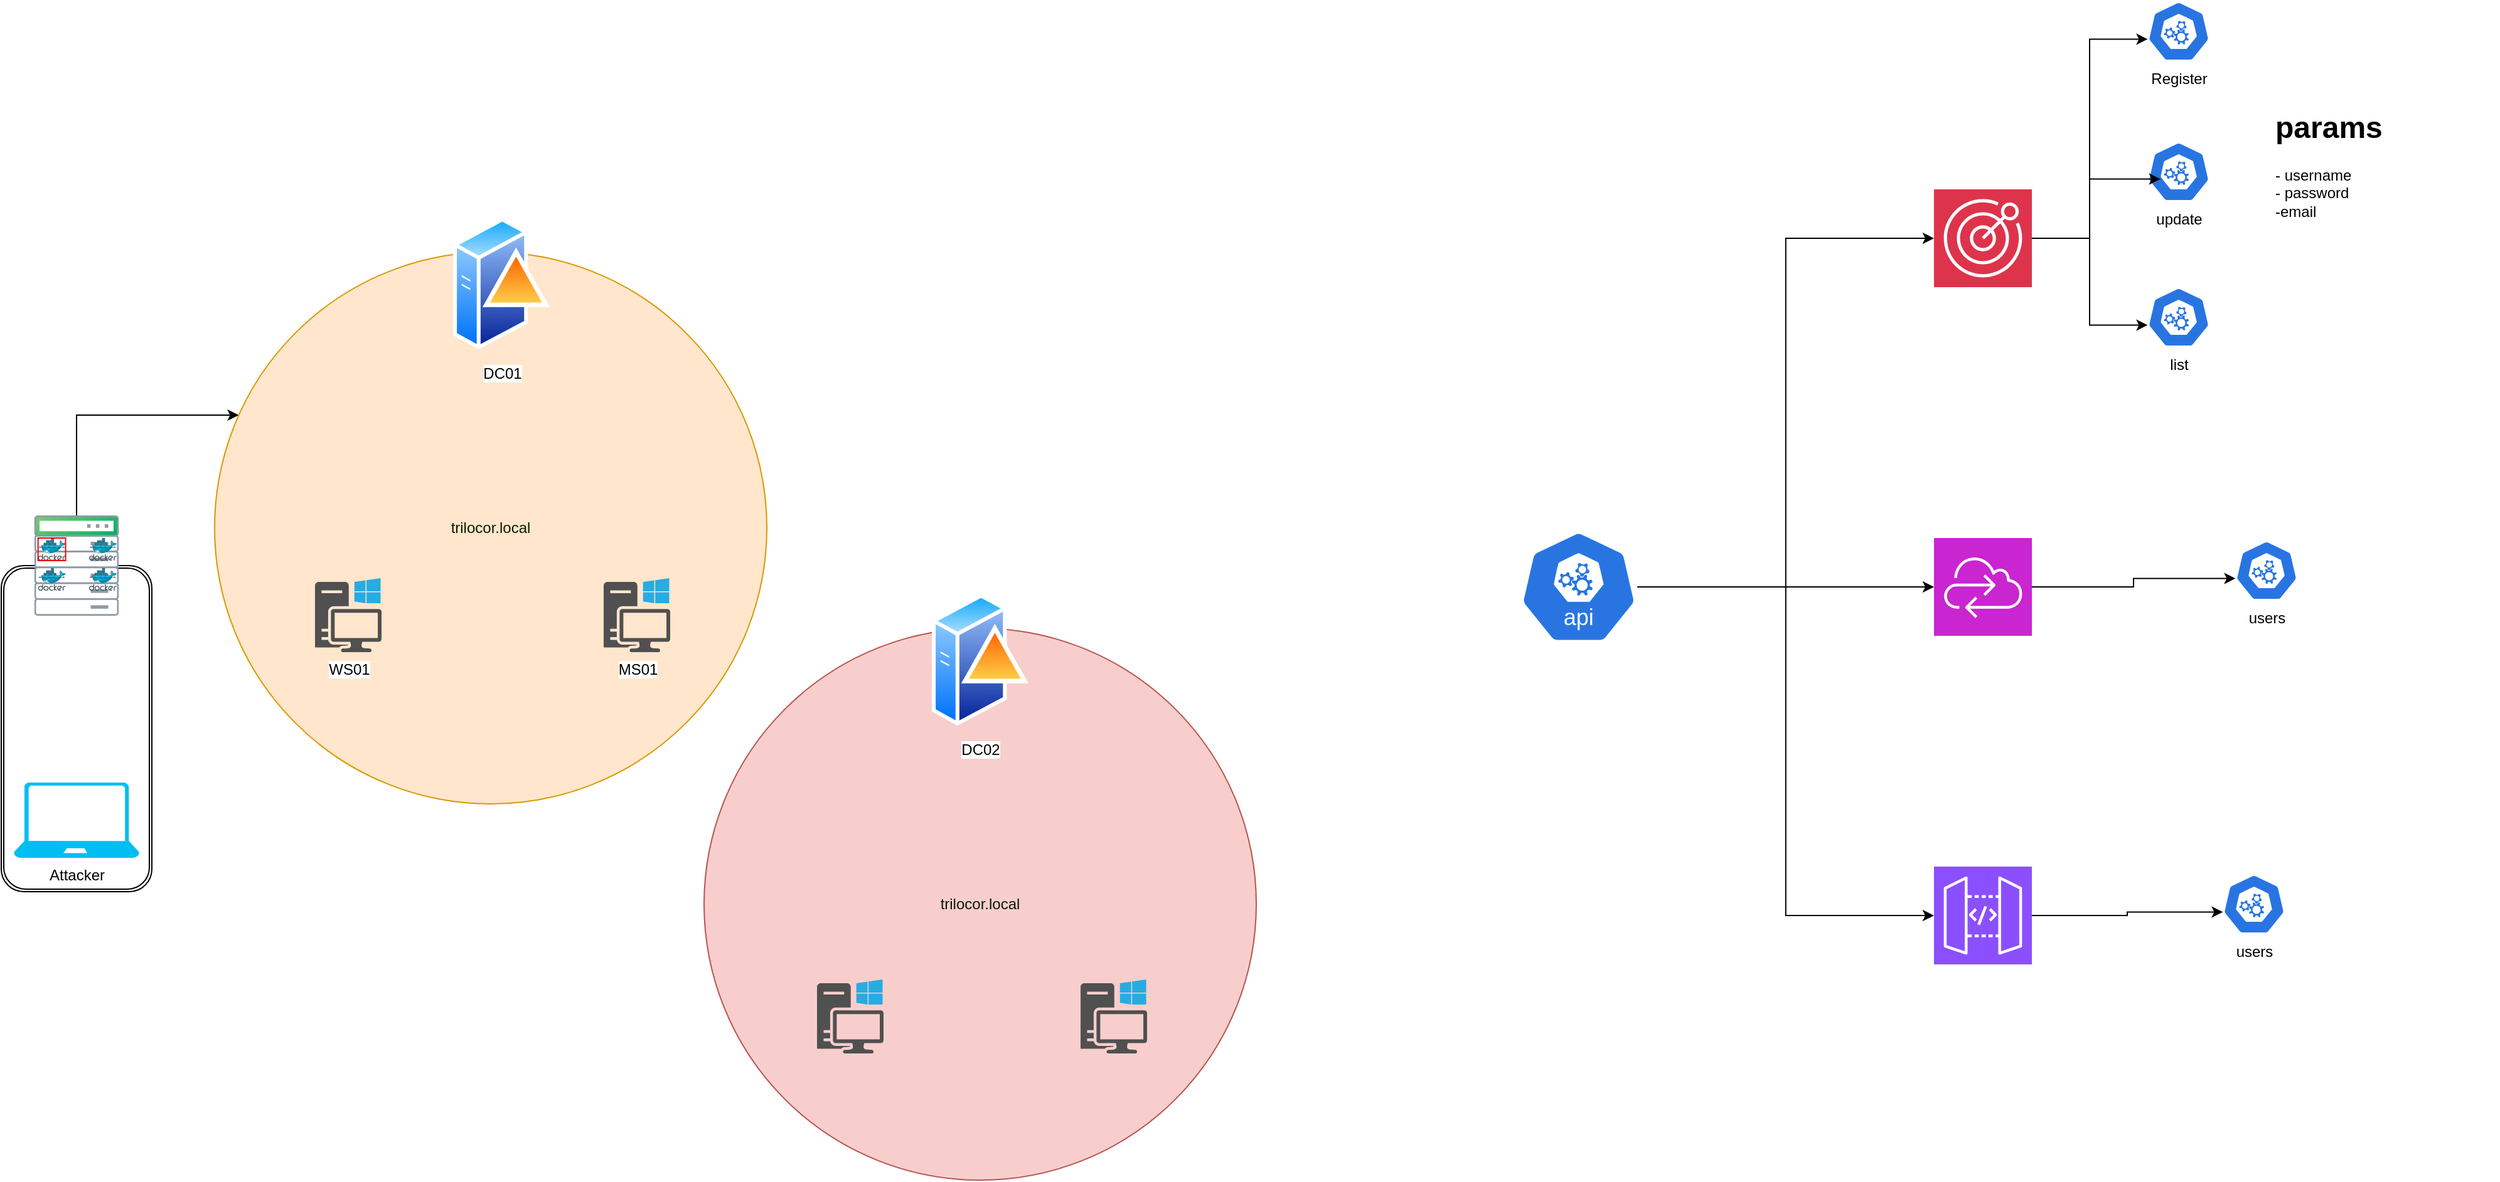 <mxfile version="24.6.1" type="device">
  <diagram name="Page-1" id="EHlWCXRyXTND9XM76jep">
    <mxGraphModel dx="806" dy="1576" grid="1" gridSize="10" guides="1" tooltips="1" connect="1" arrows="1" fold="1" page="1" pageScale="1" pageWidth="850" pageHeight="1100" math="0" shadow="0">
      <root>
        <mxCell id="0" />
        <mxCell id="1" parent="0" />
        <mxCell id="Ugz5vcyjqR_DVWqc35J0-1" value="" style="shape=ext;double=1;rounded=1;whiteSpace=wrap;html=1;" parent="1" vertex="1">
          <mxGeometry x="90" y="290" width="120" height="260" as="geometry" />
        </mxCell>
        <mxCell id="Ugz5vcyjqR_DVWqc35J0-2" value="Attacker" style="verticalLabelPosition=bottom;html=1;verticalAlign=top;align=center;strokeColor=none;fillColor=#00BEF2;shape=mxgraph.azure.laptop;pointerEvents=1;" parent="1" vertex="1">
          <mxGeometry x="100" y="463" width="100" height="60" as="geometry" />
        </mxCell>
        <mxCell id="Ugz5vcyjqR_DVWqc35J0-5" style="edgeStyle=orthogonalEdgeStyle;rounded=0;orthogonalLoop=1;jettySize=auto;html=1;" parent="1" source="Ugz5vcyjqR_DVWqc35J0-3" target="Ugz5vcyjqR_DVWqc35J0-4" edge="1">
          <mxGeometry relative="1" as="geometry">
            <Array as="points">
              <mxPoint x="150" y="170" />
            </Array>
          </mxGeometry>
        </mxCell>
        <mxCell id="Ugz5vcyjqR_DVWqc35J0-3" value="NIX01&lt;div&gt;10.129.193.140&lt;br&gt;&lt;/div&gt;" style="image;aspect=fixed;perimeter=ellipsePerimeter;html=1;align=center;fontSize=12;verticalAlign=top;fontColor=#FFFFFF;shadow=0;dashed=0;image=img/lib/cumulus/rack_cumulus_linux.svg;labelBackgroundColor=none;" parent="1" vertex="1">
          <mxGeometry x="116.32" y="250" width="67.37" height="80" as="geometry" />
        </mxCell>
        <mxCell id="Ugz5vcyjqR_DVWqc35J0-4" value="trilocor.local" style="ellipse;whiteSpace=wrap;html=1;aspect=fixed;fillColor=#ffe6cc;strokeColor=#d79b00;fontColor=#091D01;" parent="1" vertex="1">
          <mxGeometry x="260" y="40" width="440" height="440" as="geometry" />
        </mxCell>
        <mxCell id="Ugz5vcyjqR_DVWqc35J0-10" value="MS01" style="sketch=0;pointerEvents=1;shadow=0;dashed=0;html=1;strokeColor=none;fillColor=#505050;labelPosition=center;verticalLabelPosition=bottom;verticalAlign=top;outlineConnect=0;align=center;shape=mxgraph.office.devices.workstation_pc;labelBackgroundColor=default;" parent="1" vertex="1">
          <mxGeometry x="570" y="300" width="53" height="59" as="geometry" />
        </mxCell>
        <mxCell id="Ugz5vcyjqR_DVWqc35J0-11" value="WS01" style="sketch=0;pointerEvents=1;shadow=0;dashed=0;html=1;strokeColor=none;fillColor=#505050;labelPosition=center;verticalLabelPosition=bottom;verticalAlign=top;outlineConnect=0;align=center;shape=mxgraph.office.devices.workstation_pc;labelBackgroundColor=default;" parent="1" vertex="1">
          <mxGeometry x="340" y="300" width="53" height="59" as="geometry" />
        </mxCell>
        <mxCell id="Ugz5vcyjqR_DVWqc35J0-12" value="DC01" style="image;aspect=fixed;perimeter=ellipsePerimeter;html=1;align=center;shadow=0;dashed=0;spacingTop=3;image=img/lib/active_directory/domain_controller.svg;" parent="1" vertex="1">
          <mxGeometry x="450" y="10" width="77" height="110" as="geometry" />
        </mxCell>
        <mxCell id="Ugz5vcyjqR_DVWqc35J0-13" value="trilocor.local" style="ellipse;whiteSpace=wrap;html=1;aspect=fixed;fillColor=#f8cecc;strokeColor=#b85450;fontColor=#091D01;" parent="1" vertex="1">
          <mxGeometry x="650" y="340" width="440" height="440" as="geometry" />
        </mxCell>
        <mxCell id="Ugz5vcyjqR_DVWqc35J0-9" value="" style="sketch=0;pointerEvents=1;shadow=0;dashed=0;html=1;strokeColor=none;fillColor=#505050;labelPosition=center;verticalLabelPosition=bottom;verticalAlign=top;outlineConnect=0;align=center;shape=mxgraph.office.devices.workstation_pc;" parent="1" vertex="1">
          <mxGeometry x="740" y="620" width="53" height="59" as="geometry" />
        </mxCell>
        <mxCell id="Ugz5vcyjqR_DVWqc35J0-6" value="" style="sketch=0;pointerEvents=1;shadow=0;dashed=0;html=1;strokeColor=none;fillColor=#505050;labelPosition=center;verticalLabelPosition=bottom;verticalAlign=top;outlineConnect=0;align=center;shape=mxgraph.office.devices.workstation_pc;" parent="1" vertex="1">
          <mxGeometry x="950" y="620" width="53" height="59" as="geometry" />
        </mxCell>
        <mxCell id="Ugz5vcyjqR_DVWqc35J0-16" value="DC02" style="image;aspect=fixed;perimeter=ellipsePerimeter;html=1;align=center;shadow=0;dashed=0;spacingTop=3;image=img/lib/active_directory/domain_controller.svg;" parent="1" vertex="1">
          <mxGeometry x="831.5" y="310" width="77" height="110" as="geometry" />
        </mxCell>
        <mxCell id="1Z29Sn_YqKJ3hMrnO6Xb-1" value="" style="aspect=fixed;sketch=0;html=1;dashed=0;whitespace=wrap;verticalLabelPosition=bottom;verticalAlign=top;fillColor=#2875E2;strokeColor=#ffffff;points=[[0.005,0.63,0],[0.1,0.2,0],[0.9,0.2,0],[0.5,0,0],[0.995,0.63,0],[0.72,0.99,0],[0.5,1,0],[0.28,0.99,0]];shape=mxgraph.kubernetes.icon2;kubernetesLabel=1;prIcon=api" vertex="1" parent="1">
          <mxGeometry x="1300" y="262" width="93.75" height="90" as="geometry" />
        </mxCell>
        <mxCell id="1Z29Sn_YqKJ3hMrnO6Xb-2" value="AUTH" style="sketch=0;points=[[0,0,0],[0.25,0,0],[0.5,0,0],[0.75,0,0],[1,0,0],[0,1,0],[0.25,1,0],[0.5,1,0],[0.75,1,0],[1,1,0],[0,0.25,0],[0,0.5,0],[0,0.75,0],[1,0.25,0],[1,0.5,0],[1,0.75,0]];outlineConnect=0;fontColor=#FFFFFF;fillColor=#DD344C;strokeColor=#ffffff;dashed=0;verticalLabelPosition=bottom;verticalAlign=top;align=center;html=1;fontSize=12;fontStyle=0;aspect=fixed;shape=mxgraph.aws4.resourceIcon;resIcon=mxgraph.aws4.pinpoint;" vertex="1" parent="1">
          <mxGeometry x="1630" y="-10" width="78" height="78" as="geometry" />
        </mxCell>
        <mxCell id="1Z29Sn_YqKJ3hMrnO6Xb-3" value="ADMIN" style="sketch=0;points=[[0,0,0],[0.25,0,0],[0.5,0,0],[0.75,0,0],[1,0,0],[0,1,0],[0.25,1,0],[0.5,1,0],[0.75,1,0],[1,1,0],[0,0.25,0],[0,0.5,0],[0,0.75,0],[1,0.25,0],[1,0.5,0],[1,0.75,0]];outlineConnect=0;fontColor=#FFFFFF;fillColor=#C925D1;strokeColor=#ffffff;dashed=0;verticalLabelPosition=bottom;verticalAlign=top;align=center;html=1;fontSize=12;fontStyle=0;aspect=fixed;shape=mxgraph.aws4.resourceIcon;resIcon=mxgraph.aws4.cloud_control_api;" vertex="1" parent="1">
          <mxGeometry x="1630" y="268" width="78" height="78" as="geometry" />
        </mxCell>
        <mxCell id="1Z29Sn_YqKJ3hMrnO6Xb-4" value="SUPPORT" style="sketch=0;points=[[0,0,0],[0.25,0,0],[0.5,0,0],[0.75,0,0],[1,0,0],[0,1,0],[0.25,1,0],[0.5,1,0],[0.75,1,0],[1,1,0],[0,0.25,0],[0,0.5,0],[0,0.75,0],[1,0.25,0],[1,0.5,0],[1,0.75,0]];outlineConnect=0;fontColor=#FFFFFF;fillColor=#8C4FFF;strokeColor=#ffffff;dashed=0;verticalLabelPosition=bottom;verticalAlign=top;align=center;html=1;fontSize=12;fontStyle=0;aspect=fixed;shape=mxgraph.aws4.resourceIcon;resIcon=mxgraph.aws4.api_gateway;" vertex="1" parent="1">
          <mxGeometry x="1630" y="530" width="78" height="78" as="geometry" />
        </mxCell>
        <mxCell id="1Z29Sn_YqKJ3hMrnO6Xb-5" style="edgeStyle=orthogonalEdgeStyle;rounded=0;orthogonalLoop=1;jettySize=auto;html=1;entryX=0;entryY=0.5;entryDx=0;entryDy=0;entryPerimeter=0;" edge="1" parent="1" source="1Z29Sn_YqKJ3hMrnO6Xb-1" target="1Z29Sn_YqKJ3hMrnO6Xb-2">
          <mxGeometry relative="1" as="geometry" />
        </mxCell>
        <mxCell id="1Z29Sn_YqKJ3hMrnO6Xb-7" style="edgeStyle=orthogonalEdgeStyle;rounded=0;orthogonalLoop=1;jettySize=auto;html=1;entryX=0;entryY=0.5;entryDx=0;entryDy=0;entryPerimeter=0;" edge="1" parent="1" source="1Z29Sn_YqKJ3hMrnO6Xb-1" target="1Z29Sn_YqKJ3hMrnO6Xb-3">
          <mxGeometry relative="1" as="geometry" />
        </mxCell>
        <mxCell id="1Z29Sn_YqKJ3hMrnO6Xb-8" style="edgeStyle=orthogonalEdgeStyle;rounded=0;orthogonalLoop=1;jettySize=auto;html=1;entryX=0;entryY=0.5;entryDx=0;entryDy=0;entryPerimeter=0;" edge="1" parent="1" source="1Z29Sn_YqKJ3hMrnO6Xb-1" target="1Z29Sn_YqKJ3hMrnO6Xb-4">
          <mxGeometry relative="1" as="geometry" />
        </mxCell>
        <mxCell id="1Z29Sn_YqKJ3hMrnO6Xb-9" value="Register" style="aspect=fixed;sketch=0;html=1;dashed=0;whitespace=wrap;verticalLabelPosition=bottom;verticalAlign=top;fillColor=#2875E2;strokeColor=#ffffff;points=[[0.005,0.63,0],[0.1,0.2,0],[0.9,0.2,0],[0.5,0,0],[0.995,0.63,0],[0.72,0.99,0],[0.5,1,0],[0.28,0.99,0]];shape=mxgraph.kubernetes.icon2;prIcon=api" vertex="1" parent="1">
          <mxGeometry x="1800" y="-160" width="50" height="48" as="geometry" />
        </mxCell>
        <mxCell id="1Z29Sn_YqKJ3hMrnO6Xb-10" value="update" style="aspect=fixed;sketch=0;html=1;dashed=0;whitespace=wrap;verticalLabelPosition=bottom;verticalAlign=top;fillColor=#2875E2;strokeColor=#ffffff;points=[[0.005,0.63,0],[0.1,0.2,0],[0.9,0.2,0],[0.5,0,0],[0.995,0.63,0],[0.72,0.99,0],[0.5,1,0],[0.28,0.99,0]];shape=mxgraph.kubernetes.icon2;prIcon=api" vertex="1" parent="1">
          <mxGeometry x="1800" y="-48" width="50" height="48" as="geometry" />
        </mxCell>
        <mxCell id="1Z29Sn_YqKJ3hMrnO6Xb-11" value="list" style="aspect=fixed;sketch=0;html=1;dashed=0;whitespace=wrap;verticalLabelPosition=bottom;verticalAlign=top;fillColor=#2875E2;strokeColor=#ffffff;points=[[0.005,0.63,0],[0.1,0.2,0],[0.9,0.2,0],[0.5,0,0],[0.995,0.63,0],[0.72,0.99,0],[0.5,1,0],[0.28,0.99,0]];shape=mxgraph.kubernetes.icon2;prIcon=api" vertex="1" parent="1">
          <mxGeometry x="1800" y="68" width="50" height="48" as="geometry" />
        </mxCell>
        <mxCell id="1Z29Sn_YqKJ3hMrnO6Xb-12" style="edgeStyle=orthogonalEdgeStyle;rounded=0;orthogonalLoop=1;jettySize=auto;html=1;entryX=0.005;entryY=0.63;entryDx=0;entryDy=0;entryPerimeter=0;" edge="1" parent="1" source="1Z29Sn_YqKJ3hMrnO6Xb-2" target="1Z29Sn_YqKJ3hMrnO6Xb-9">
          <mxGeometry relative="1" as="geometry" />
        </mxCell>
        <mxCell id="1Z29Sn_YqKJ3hMrnO6Xb-13" style="edgeStyle=orthogonalEdgeStyle;rounded=0;orthogonalLoop=1;jettySize=auto;html=1;entryX=0.208;entryY=0.62;entryDx=0;entryDy=0;entryPerimeter=0;" edge="1" parent="1" source="1Z29Sn_YqKJ3hMrnO6Xb-2" target="1Z29Sn_YqKJ3hMrnO6Xb-10">
          <mxGeometry relative="1" as="geometry" />
        </mxCell>
        <mxCell id="1Z29Sn_YqKJ3hMrnO6Xb-14" style="edgeStyle=orthogonalEdgeStyle;rounded=0;orthogonalLoop=1;jettySize=auto;html=1;entryX=0.005;entryY=0.63;entryDx=0;entryDy=0;entryPerimeter=0;" edge="1" parent="1" source="1Z29Sn_YqKJ3hMrnO6Xb-2" target="1Z29Sn_YqKJ3hMrnO6Xb-11">
          <mxGeometry relative="1" as="geometry" />
        </mxCell>
        <mxCell id="1Z29Sn_YqKJ3hMrnO6Xb-17" value="users" style="aspect=fixed;sketch=0;html=1;dashed=0;whitespace=wrap;verticalLabelPosition=bottom;verticalAlign=top;fillColor=#2875E2;strokeColor=#ffffff;points=[[0.005,0.63,0],[0.1,0.2,0],[0.9,0.2,0],[0.5,0,0],[0.995,0.63,0],[0.72,0.99,0],[0.5,1,0],[0.28,0.99,0]];shape=mxgraph.kubernetes.icon2;prIcon=api" vertex="1" parent="1">
          <mxGeometry x="1870" y="270" width="50" height="48" as="geometry" />
        </mxCell>
        <mxCell id="1Z29Sn_YqKJ3hMrnO6Xb-18" style="edgeStyle=orthogonalEdgeStyle;rounded=0;orthogonalLoop=1;jettySize=auto;html=1;entryX=0.005;entryY=0.63;entryDx=0;entryDy=0;entryPerimeter=0;" edge="1" parent="1" source="1Z29Sn_YqKJ3hMrnO6Xb-3" target="1Z29Sn_YqKJ3hMrnO6Xb-17">
          <mxGeometry relative="1" as="geometry" />
        </mxCell>
        <mxCell id="1Z29Sn_YqKJ3hMrnO6Xb-19" value="users" style="aspect=fixed;sketch=0;html=1;dashed=0;whitespace=wrap;verticalLabelPosition=bottom;verticalAlign=top;fillColor=#2875E2;strokeColor=#ffffff;points=[[0.005,0.63,0],[0.1,0.2,0],[0.9,0.2,0],[0.5,0,0],[0.995,0.63,0],[0.72,0.99,0],[0.5,1,0],[0.28,0.99,0]];shape=mxgraph.kubernetes.icon2;prIcon=api" vertex="1" parent="1">
          <mxGeometry x="1860" y="536" width="50" height="48" as="geometry" />
        </mxCell>
        <mxCell id="1Z29Sn_YqKJ3hMrnO6Xb-20" style="edgeStyle=orthogonalEdgeStyle;rounded=0;orthogonalLoop=1;jettySize=auto;html=1;entryX=0.005;entryY=0.63;entryDx=0;entryDy=0;entryPerimeter=0;" edge="1" parent="1" source="1Z29Sn_YqKJ3hMrnO6Xb-4" target="1Z29Sn_YqKJ3hMrnO6Xb-19">
          <mxGeometry relative="1" as="geometry" />
        </mxCell>
        <mxCell id="1Z29Sn_YqKJ3hMrnO6Xb-21" value="&lt;h1 style=&quot;margin-top: 0px;&quot;&gt;params&lt;/h1&gt;&lt;div&gt;- username&lt;/div&gt;&lt;div&gt;- password&lt;/div&gt;&lt;div&gt;-email&lt;/div&gt;&lt;div&gt;&lt;br&gt;&lt;/div&gt;" style="text;html=1;whiteSpace=wrap;overflow=hidden;rounded=0;" vertex="1" parent="1">
          <mxGeometry x="1900" y="-80" width="180" height="120" as="geometry" />
        </mxCell>
        <mxCell id="1Z29Sn_YqKJ3hMrnO6Xb-22" value="" style="image;sketch=0;aspect=fixed;html=1;points=[];align=center;fontSize=12;image=img/lib/mscae/Docker.svg;labelBackgroundColor=#F00202;imageBorder=#F00202;" vertex="1" parent="1">
          <mxGeometry x="119.32" y="268" width="21.95" height="18" as="geometry" />
        </mxCell>
        <mxCell id="1Z29Sn_YqKJ3hMrnO6Xb-23" value="" style="image;sketch=0;aspect=fixed;html=1;points=[];align=center;fontSize=12;image=img/lib/mscae/Docker.svg;labelBackgroundColor=#F00202;" vertex="1" parent="1">
          <mxGeometry x="119.32" y="292" width="21.95" height="18" as="geometry" />
        </mxCell>
        <mxCell id="1Z29Sn_YqKJ3hMrnO6Xb-24" value="" style="image;sketch=0;aspect=fixed;html=1;points=[];align=center;fontSize=12;image=img/lib/mscae/Docker.svg;labelBackgroundColor=#F00202;" vertex="1" parent="1">
          <mxGeometry x="160" y="292" width="21.95" height="18" as="geometry" />
        </mxCell>
        <mxCell id="1Z29Sn_YqKJ3hMrnO6Xb-25" value="" style="image;sketch=0;aspect=fixed;html=1;points=[];align=center;fontSize=12;image=img/lib/mscae/Docker.svg;labelBackgroundColor=#F00202;" vertex="1" parent="1">
          <mxGeometry x="160" y="268" width="21.95" height="18" as="geometry" />
        </mxCell>
      </root>
    </mxGraphModel>
  </diagram>
</mxfile>
